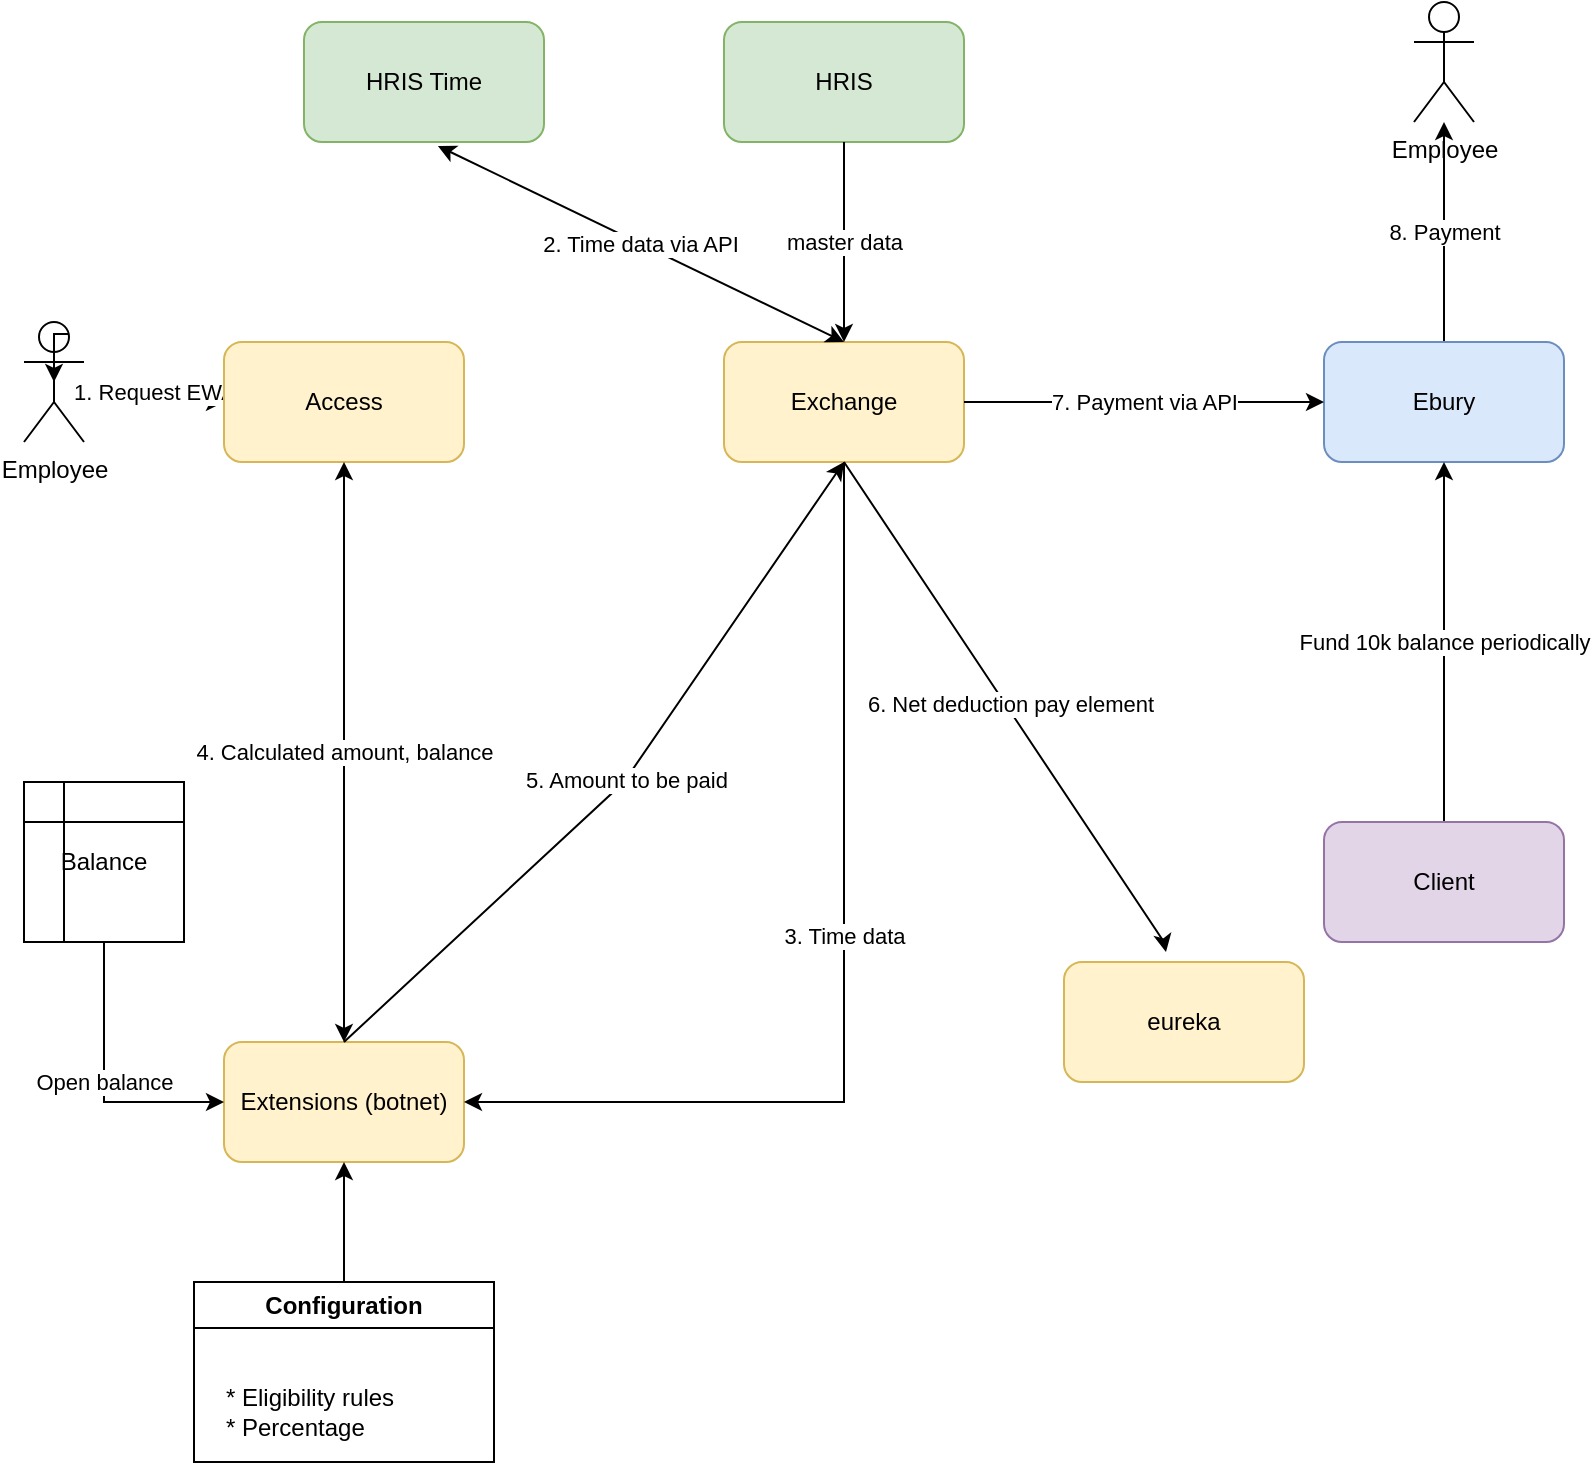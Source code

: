 <mxfile version="21.3.2" type="github">
  <diagram name="Page-1" id="FU6AjaFklKDUhlcggamq">
    <mxGraphModel dx="1190" dy="741" grid="1" gridSize="10" guides="1" tooltips="1" connect="1" arrows="1" fold="1" page="1" pageScale="1" pageWidth="827" pageHeight="1169" math="0" shadow="0">
      <root>
        <mxCell id="0" />
        <mxCell id="1" parent="0" />
        <mxCell id="cauac3whc7XUVocsvtXP-2" value="1. Request EWA" style="edgeStyle=orthogonalEdgeStyle;rounded=0;orthogonalLoop=1;jettySize=auto;html=1;entryX=0;entryY=0.5;entryDx=0;entryDy=0;" edge="1" parent="1" source="_hTMtGXzIrgqlZ__GWQi-1" target="_hTMtGXzIrgqlZ__GWQi-2">
          <mxGeometry relative="1" as="geometry" />
        </mxCell>
        <mxCell id="_hTMtGXzIrgqlZ__GWQi-1" value="Employee&lt;br&gt;" style="shape=umlActor;verticalLabelPosition=bottom;verticalAlign=top;html=1;outlineConnect=0;" parent="1" vertex="1">
          <mxGeometry x="30" y="160" width="30" height="60" as="geometry" />
        </mxCell>
        <mxCell id="_hTMtGXzIrgqlZ__GWQi-2" value="Access" style="rounded=1;whiteSpace=wrap;html=1;fillColor=#fff2cc;strokeColor=#d6b656;" parent="1" vertex="1">
          <mxGeometry x="130" y="170" width="120" height="60" as="geometry" />
        </mxCell>
        <mxCell id="_hTMtGXzIrgqlZ__GWQi-3" value="Exchange" style="rounded=1;whiteSpace=wrap;html=1;fillColor=#fff2cc;strokeColor=#d6b656;" parent="1" vertex="1">
          <mxGeometry x="380" y="170" width="120" height="60" as="geometry" />
        </mxCell>
        <mxCell id="_hTMtGXzIrgqlZ__GWQi-4" value="HRIS" style="rounded=1;whiteSpace=wrap;html=1;fillColor=#d5e8d4;strokeColor=#82b366;" parent="1" vertex="1">
          <mxGeometry x="380" y="10" width="120" height="60" as="geometry" />
        </mxCell>
        <mxCell id="_hTMtGXzIrgqlZ__GWQi-5" value="Extensions (botnet)" style="rounded=1;whiteSpace=wrap;html=1;fillColor=#fff2cc;strokeColor=#d6b656;" parent="1" vertex="1">
          <mxGeometry x="130" y="520" width="120" height="60" as="geometry" />
        </mxCell>
        <mxCell id="_hTMtGXzIrgqlZ__GWQi-17" value="8. Payment" style="edgeStyle=orthogonalEdgeStyle;rounded=0;orthogonalLoop=1;jettySize=auto;html=1;exitX=0.5;exitY=0;exitDx=0;exitDy=0;" parent="1" source="_hTMtGXzIrgqlZ__GWQi-6" target="_hTMtGXzIrgqlZ__GWQi-10" edge="1">
          <mxGeometry relative="1" as="geometry" />
        </mxCell>
        <mxCell id="_hTMtGXzIrgqlZ__GWQi-6" value="Ebury" style="rounded=1;whiteSpace=wrap;html=1;fillColor=#dae8fc;strokeColor=#6c8ebf;" parent="1" vertex="1">
          <mxGeometry x="680" y="170" width="120" height="60" as="geometry" />
        </mxCell>
        <mxCell id="_hTMtGXzIrgqlZ__GWQi-7" value="eureka" style="rounded=1;whiteSpace=wrap;html=1;fillColor=#fff2cc;strokeColor=#d6b656;" parent="1" vertex="1">
          <mxGeometry x="550" y="480" width="120" height="60" as="geometry" />
        </mxCell>
        <mxCell id="_hTMtGXzIrgqlZ__GWQi-8" value="7. Payment via API" style="endArrow=classic;html=1;rounded=0;exitX=1;exitY=0.5;exitDx=0;exitDy=0;entryX=0;entryY=0.5;entryDx=0;entryDy=0;" parent="1" source="_hTMtGXzIrgqlZ__GWQi-3" target="_hTMtGXzIrgqlZ__GWQi-6" edge="1">
          <mxGeometry width="50" height="50" relative="1" as="geometry">
            <mxPoint x="630" y="240" as="sourcePoint" />
            <mxPoint x="680" y="190" as="targetPoint" />
            <mxPoint as="offset" />
          </mxGeometry>
        </mxCell>
        <mxCell id="_hTMtGXzIrgqlZ__GWQi-10" value="Employee&lt;br&gt;" style="shape=umlActor;verticalLabelPosition=bottom;verticalAlign=top;html=1;outlineConnect=0;" parent="1" vertex="1">
          <mxGeometry x="725" width="30" height="60" as="geometry" />
        </mxCell>
        <mxCell id="_hTMtGXzIrgqlZ__GWQi-11" value="" style="endArrow=classic;html=1;rounded=0;exitX=0.5;exitY=1;exitDx=0;exitDy=0;entryX=0.425;entryY=-0.083;entryDx=0;entryDy=0;entryPerimeter=0;" parent="1" source="_hTMtGXzIrgqlZ__GWQi-3" target="_hTMtGXzIrgqlZ__GWQi-7" edge="1">
          <mxGeometry width="50" height="50" relative="1" as="geometry">
            <mxPoint x="390" y="410" as="sourcePoint" />
            <mxPoint x="440" y="360" as="targetPoint" />
            <Array as="points">
              <mxPoint x="600" y="470" />
            </Array>
          </mxGeometry>
        </mxCell>
        <mxCell id="_hTMtGXzIrgqlZ__GWQi-18" value="6. Net deduction pay element" style="edgeLabel;html=1;align=center;verticalAlign=middle;resizable=0;points=[];" parent="_hTMtGXzIrgqlZ__GWQi-11" vertex="1" connectable="0">
          <mxGeometry x="-0.006" y="2" relative="1" as="geometry">
            <mxPoint as="offset" />
          </mxGeometry>
        </mxCell>
        <mxCell id="_hTMtGXzIrgqlZ__GWQi-12" value="master data" style="endArrow=classic;html=1;rounded=0;exitX=0.5;exitY=1;exitDx=0;exitDy=0;entryX=0.5;entryY=0;entryDx=0;entryDy=0;" parent="1" source="_hTMtGXzIrgqlZ__GWQi-4" target="_hTMtGXzIrgqlZ__GWQi-3" edge="1">
          <mxGeometry width="50" height="50" relative="1" as="geometry">
            <mxPoint x="390" y="410" as="sourcePoint" />
            <mxPoint x="440" y="360" as="targetPoint" />
          </mxGeometry>
        </mxCell>
        <mxCell id="_hTMtGXzIrgqlZ__GWQi-15" value="Fund 10k balance periodically" style="edgeStyle=orthogonalEdgeStyle;rounded=0;orthogonalLoop=1;jettySize=auto;html=1;exitX=0.5;exitY=0;exitDx=0;exitDy=0;entryX=0.5;entryY=1;entryDx=0;entryDy=0;" parent="1" source="_hTMtGXzIrgqlZ__GWQi-13" target="_hTMtGXzIrgqlZ__GWQi-6" edge="1">
          <mxGeometry relative="1" as="geometry" />
        </mxCell>
        <mxCell id="_hTMtGXzIrgqlZ__GWQi-13" value="Client" style="rounded=1;whiteSpace=wrap;html=1;fillColor=#e1d5e7;strokeColor=#9673a6;" parent="1" vertex="1">
          <mxGeometry x="680" y="410" width="120" height="60" as="geometry" />
        </mxCell>
        <mxCell id="_hTMtGXzIrgqlZ__GWQi-19" value="HRIS Time" style="rounded=1;whiteSpace=wrap;html=1;fillColor=#d5e8d4;strokeColor=#82b366;" parent="1" vertex="1">
          <mxGeometry x="170" y="10" width="120" height="60" as="geometry" />
        </mxCell>
        <mxCell id="_hTMtGXzIrgqlZ__GWQi-20" value="2. Time data via API" style="endArrow=classic;startArrow=classic;html=1;rounded=0;exitX=0.558;exitY=1.033;exitDx=0;exitDy=0;exitPerimeter=0;entryX=0.5;entryY=0;entryDx=0;entryDy=0;" parent="1" source="_hTMtGXzIrgqlZ__GWQi-19" target="_hTMtGXzIrgqlZ__GWQi-3" edge="1">
          <mxGeometry width="50" height="50" relative="1" as="geometry">
            <mxPoint x="390" y="410" as="sourcePoint" />
            <mxPoint x="440" y="360" as="targetPoint" />
          </mxGeometry>
        </mxCell>
        <mxCell id="_hTMtGXzIrgqlZ__GWQi-21" value="4. Calculated amount, balance" style="endArrow=classic;startArrow=classic;html=1;rounded=0;entryX=0.5;entryY=1;entryDx=0;entryDy=0;" parent="1" target="_hTMtGXzIrgqlZ__GWQi-2" edge="1">
          <mxGeometry width="50" height="50" relative="1" as="geometry">
            <mxPoint x="190" y="520" as="sourcePoint" />
            <mxPoint x="160" y="230" as="targetPoint" />
            <mxPoint as="offset" />
          </mxGeometry>
        </mxCell>
        <mxCell id="_hTMtGXzIrgqlZ__GWQi-28" value="5. Amount to be paid" style="endArrow=classic;html=1;rounded=0;exitX=0.5;exitY=0;exitDx=0;exitDy=0;entryX=0.5;entryY=1;entryDx=0;entryDy=0;" parent="1" source="_hTMtGXzIrgqlZ__GWQi-5" target="_hTMtGXzIrgqlZ__GWQi-3" edge="1">
          <mxGeometry width="50" height="50" relative="1" as="geometry">
            <mxPoint x="390" y="410" as="sourcePoint" />
            <mxPoint x="440" y="360" as="targetPoint" />
            <Array as="points">
              <mxPoint x="330" y="390" />
            </Array>
          </mxGeometry>
        </mxCell>
        <mxCell id="cauac3whc7XUVocsvtXP-8" style="edgeStyle=orthogonalEdgeStyle;rounded=0;orthogonalLoop=1;jettySize=auto;html=1;exitX=0.5;exitY=0;exitDx=0;exitDy=0;entryX=0.5;entryY=1;entryDx=0;entryDy=0;" edge="1" parent="1" source="_hTMtGXzIrgqlZ__GWQi-29" target="_hTMtGXzIrgqlZ__GWQi-5">
          <mxGeometry relative="1" as="geometry" />
        </mxCell>
        <mxCell id="_hTMtGXzIrgqlZ__GWQi-29" value="Configuration" style="swimlane;whiteSpace=wrap;html=1;" parent="1" vertex="1">
          <mxGeometry x="115" y="640" width="150" height="90" as="geometry" />
        </mxCell>
        <mxCell id="cauac3whc7XUVocsvtXP-6" value="* Eligibility rules&lt;br&gt;* Percentage" style="text;strokeColor=none;fillColor=none;align=left;verticalAlign=middle;spacingLeft=4;spacingRight=4;overflow=hidden;points=[[0,0.5],[1,0.5]];portConstraint=eastwest;rotatable=0;whiteSpace=wrap;html=1;" vertex="1" parent="_hTMtGXzIrgqlZ__GWQi-29">
          <mxGeometry x="10" y="30" width="140" height="70" as="geometry" />
        </mxCell>
        <mxCell id="cauac3whc7XUVocsvtXP-3" style="edgeStyle=orthogonalEdgeStyle;rounded=0;orthogonalLoop=1;jettySize=auto;html=1;exitX=0.75;exitY=0.1;exitDx=0;exitDy=0;exitPerimeter=0;entryX=0.5;entryY=0.5;entryDx=0;entryDy=0;entryPerimeter=0;" edge="1" parent="1" source="_hTMtGXzIrgqlZ__GWQi-1" target="_hTMtGXzIrgqlZ__GWQi-1">
          <mxGeometry relative="1" as="geometry" />
        </mxCell>
        <mxCell id="cauac3whc7XUVocsvtXP-7" value="" style="endArrow=classic;html=1;rounded=0;exitX=0.5;exitY=1;exitDx=0;exitDy=0;entryX=1;entryY=0.5;entryDx=0;entryDy=0;" edge="1" parent="1" source="_hTMtGXzIrgqlZ__GWQi-3" target="_hTMtGXzIrgqlZ__GWQi-5">
          <mxGeometry width="50" height="50" relative="1" as="geometry">
            <mxPoint x="390" y="410" as="sourcePoint" />
            <mxPoint x="430" y="550" as="targetPoint" />
            <Array as="points">
              <mxPoint x="440" y="550" />
            </Array>
          </mxGeometry>
        </mxCell>
        <mxCell id="cauac3whc7XUVocsvtXP-9" value="3. Time data" style="edgeLabel;html=1;align=center;verticalAlign=middle;resizable=0;points=[];" vertex="1" connectable="0" parent="cauac3whc7XUVocsvtXP-7">
          <mxGeometry x="-0.071" relative="1" as="geometry">
            <mxPoint as="offset" />
          </mxGeometry>
        </mxCell>
        <mxCell id="cauac3whc7XUVocsvtXP-12" value="Open balance" style="edgeStyle=orthogonalEdgeStyle;rounded=0;orthogonalLoop=1;jettySize=auto;html=1;exitX=0.5;exitY=1;exitDx=0;exitDy=0;entryX=0;entryY=0.5;entryDx=0;entryDy=0;" edge="1" parent="1" source="cauac3whc7XUVocsvtXP-10" target="_hTMtGXzIrgqlZ__GWQi-5">
          <mxGeometry relative="1" as="geometry" />
        </mxCell>
        <mxCell id="cauac3whc7XUVocsvtXP-10" value="Balance" style="shape=internalStorage;whiteSpace=wrap;html=1;backgroundOutline=1;" vertex="1" parent="1">
          <mxGeometry x="30" y="390" width="80" height="80" as="geometry" />
        </mxCell>
      </root>
    </mxGraphModel>
  </diagram>
</mxfile>
